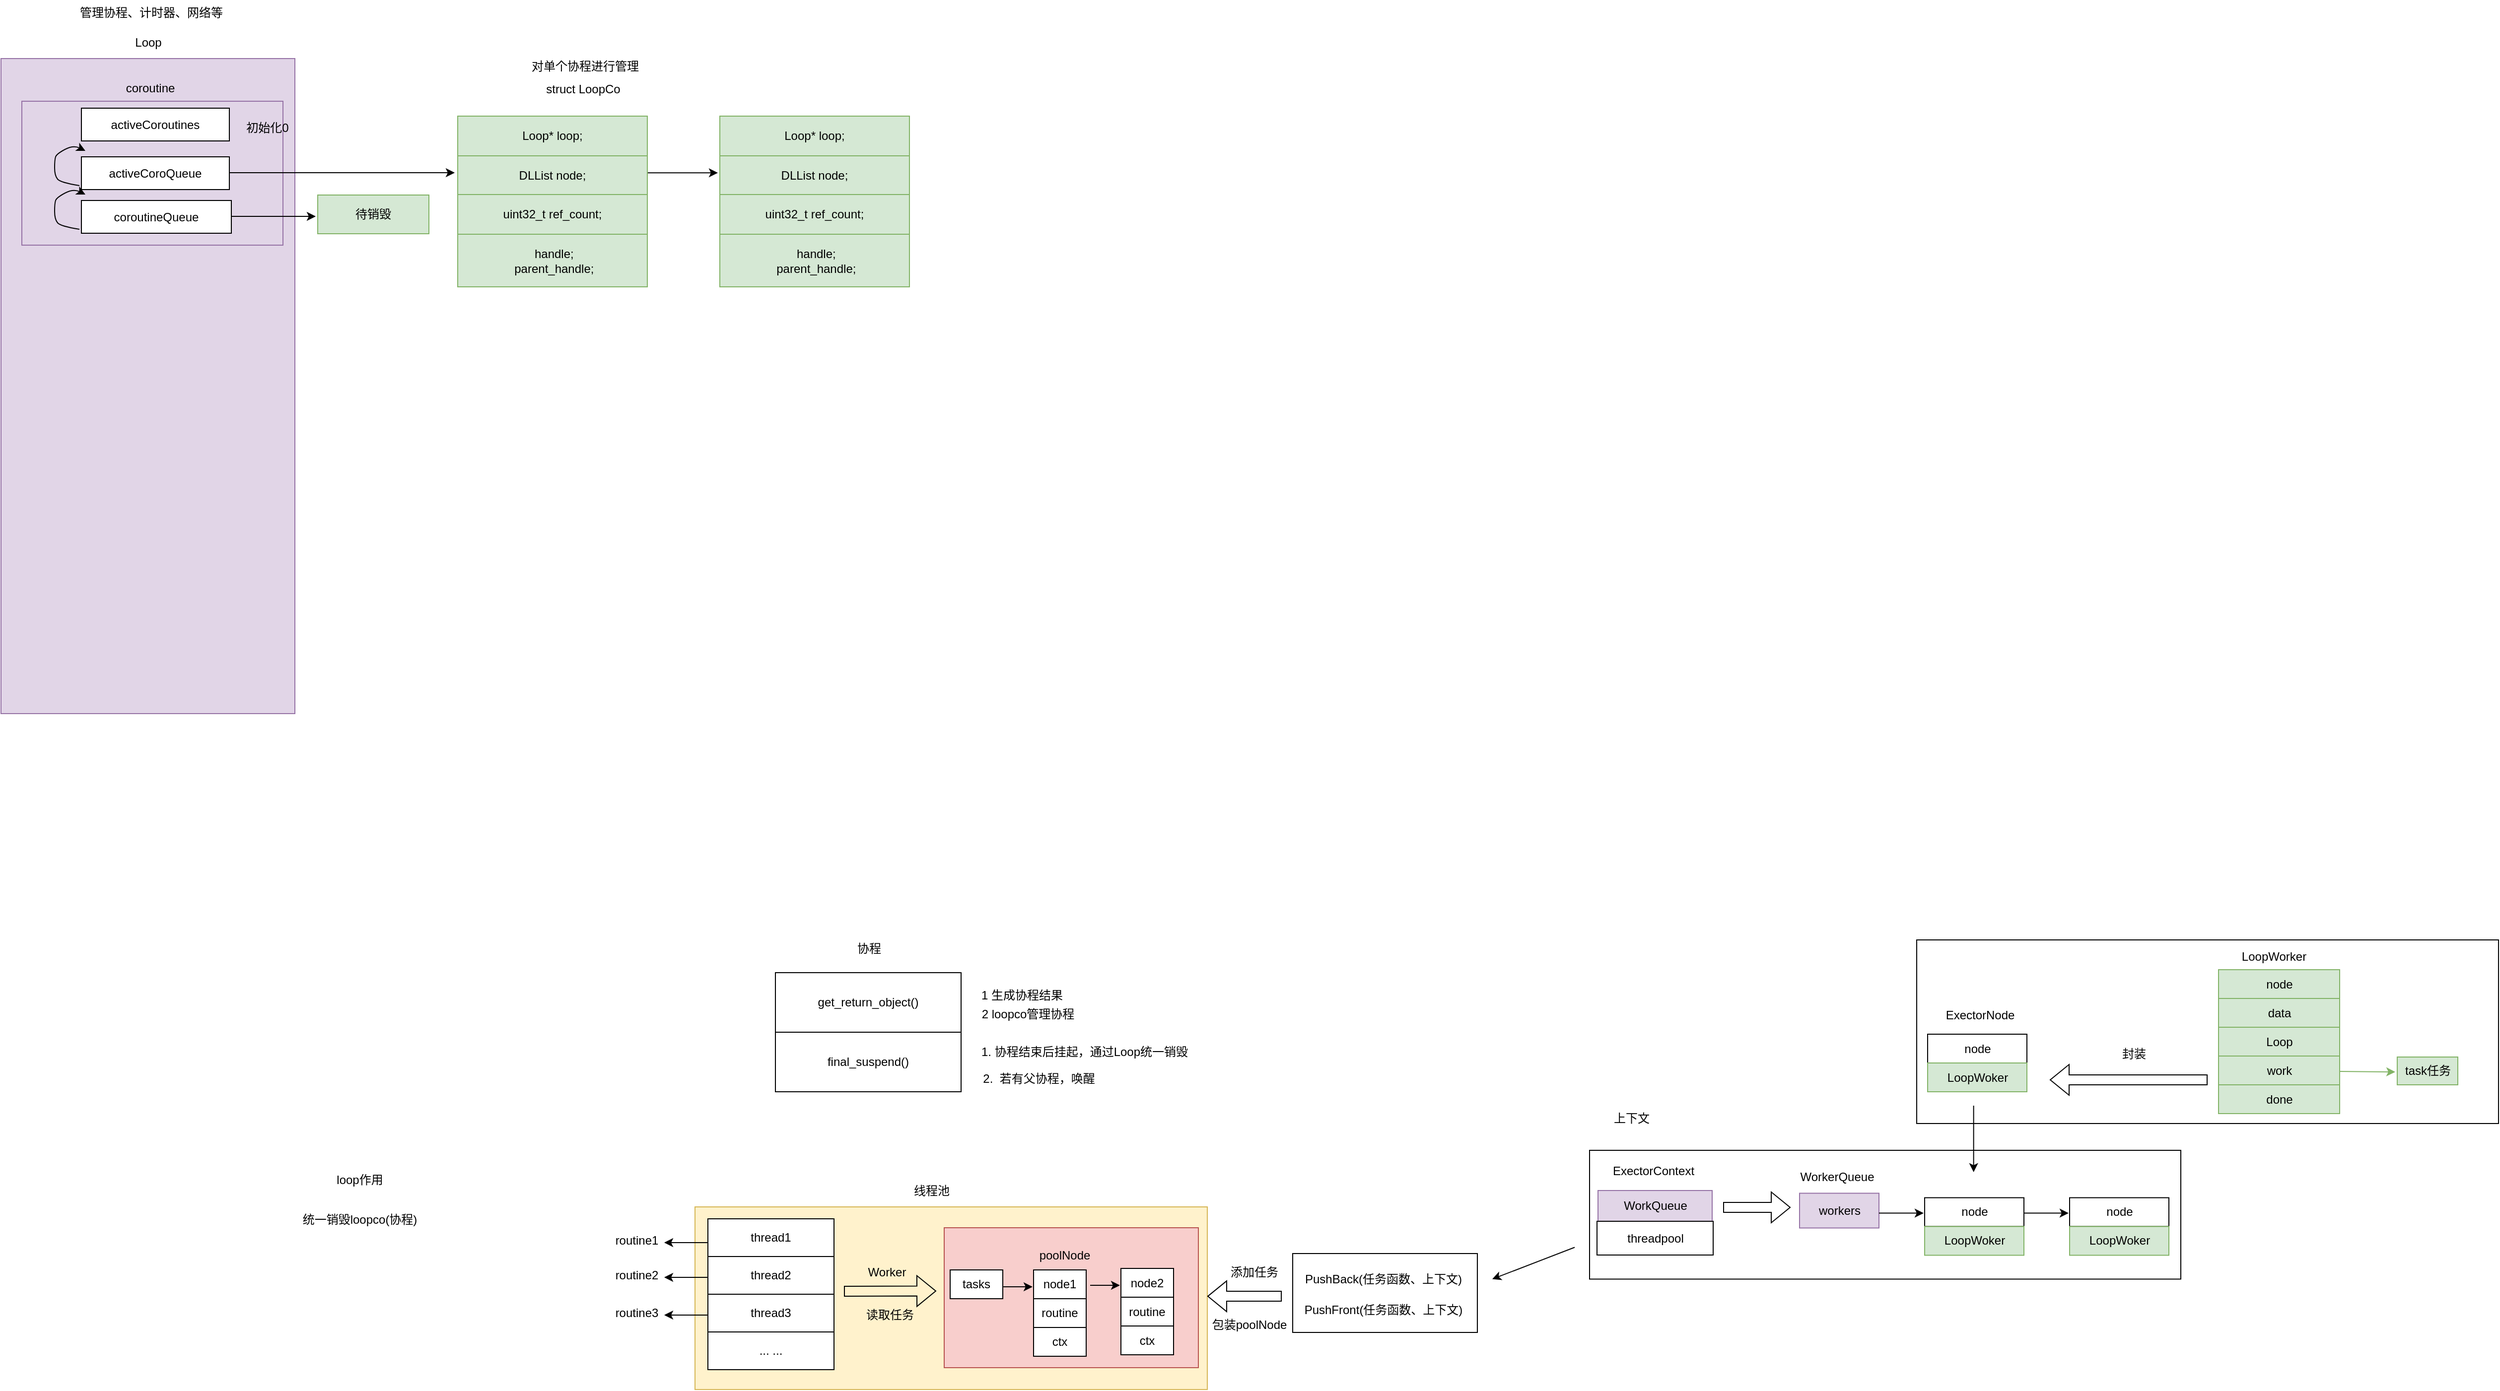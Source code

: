 <mxfile version="24.2.5" type="device">
  <diagram name="第 1 页" id="kDpwMAGy_JXWOYc4Z3X5">
    <mxGraphModel dx="2726" dy="2677" grid="0" gridSize="10" guides="1" tooltips="1" connect="1" arrows="1" fold="1" page="0" pageScale="1" pageWidth="827" pageHeight="1169" math="0" shadow="0">
      <root>
        <mxCell id="0" />
        <mxCell id="1" parent="0" />
        <mxCell id="UM-xdD_IHaC8osSIvd0_-89" value="" style="whiteSpace=wrap;html=1;" vertex="1" parent="1">
          <mxGeometry x="2166.5" y="427" width="586" height="185" as="geometry" />
        </mxCell>
        <mxCell id="UM-xdD_IHaC8osSIvd0_-88" value="" style="whiteSpace=wrap;html=1;" vertex="1" parent="1">
          <mxGeometry x="1837" y="639" width="595.5" height="129.75" as="geometry" />
        </mxCell>
        <mxCell id="UM-xdD_IHaC8osSIvd0_-58" value="" style="whiteSpace=wrap;html=1;" vertex="1" parent="1">
          <mxGeometry x="1538" y="743" width="186" height="79.5" as="geometry" />
        </mxCell>
        <mxCell id="UM-xdD_IHaC8osSIvd0_-42" value="" style="whiteSpace=wrap;html=1;fillColor=#fff2cc;strokeColor=#d6b656;" vertex="1" parent="1">
          <mxGeometry x="936" y="696" width="516" height="184" as="geometry" />
        </mxCell>
        <mxCell id="UM-xdD_IHaC8osSIvd0_-47" value="" style="whiteSpace=wrap;html=1;fillColor=#f8cecc;strokeColor=#b85450;" vertex="1" parent="1">
          <mxGeometry x="1187" y="717" width="256" height="141" as="geometry" />
        </mxCell>
        <mxCell id="OA_Rr2lVNBwTItIs_N7d-2" value="" style="whiteSpace=wrap;html=1;fillColor=#e1d5e7;strokeColor=#9673a6;" parent="1" vertex="1">
          <mxGeometry x="237" y="-461" width="296" height="660" as="geometry" />
        </mxCell>
        <mxCell id="qptfLOysjQ_-md8SZlLQ-1" value="&lt;div&gt;&lt;span style=&quot;background-color: initial;&quot;&gt;;&amp;nbsp;&lt;/span&gt;&lt;br&gt;&lt;/div&gt;&lt;div&gt;&lt;br&gt;&lt;/div&gt;" style="whiteSpace=wrap;html=1;fillColor=#e1d5e7;strokeColor=#9673a6;" parent="1" vertex="1">
          <mxGeometry x="258" y="-418" width="263" height="145" as="geometry" />
        </mxCell>
        <mxCell id="qptfLOysjQ_-md8SZlLQ-2" value="Loop" style="text;html=1;align=center;verticalAlign=middle;resizable=0;points=[];autosize=1;strokeColor=none;fillColor=none;" parent="1" vertex="1">
          <mxGeometry x="362.5" y="-490" width="45" height="26" as="geometry" />
        </mxCell>
        <mxCell id="OA_Rr2lVNBwTItIs_N7d-1" value="coroutine" style="text;html=1;align=center;verticalAlign=middle;resizable=0;points=[];autosize=1;strokeColor=none;fillColor=none;" parent="1" vertex="1">
          <mxGeometry x="353" y="-444" width="67" height="26" as="geometry" />
        </mxCell>
        <mxCell id="OA_Rr2lVNBwTItIs_N7d-5" value="struct LoopCo&lt;div&gt;&lt;br&gt;&lt;/div&gt;" style="text;html=1;align=center;verticalAlign=middle;resizable=0;points=[];autosize=1;strokeColor=none;fillColor=none;" parent="1" vertex="1">
          <mxGeometry x="776" y="-444" width="93" height="41" as="geometry" />
        </mxCell>
        <mxCell id="OA_Rr2lVNBwTItIs_N7d-6" value="管理协程、计时器、网络等" style="text;html=1;align=center;verticalAlign=middle;resizable=0;points=[];autosize=1;strokeColor=none;fillColor=none;" parent="1" vertex="1">
          <mxGeometry x="307" y="-520" width="162" height="26" as="geometry" />
        </mxCell>
        <mxCell id="OA_Rr2lVNBwTItIs_N7d-7" value="对单个协程进行管理" style="text;html=1;align=center;verticalAlign=middle;resizable=0;points=[];autosize=1;strokeColor=none;fillColor=none;" parent="1" vertex="1">
          <mxGeometry x="762" y="-466" width="126" height="26" as="geometry" />
        </mxCell>
        <mxCell id="2UoLOEMjMZglWUsTyc0v-1" value="activeCoroutines" style="whiteSpace=wrap;html=1;" parent="1" vertex="1">
          <mxGeometry x="318" y="-411" width="149" height="33" as="geometry" />
        </mxCell>
        <mxCell id="2UoLOEMjMZglWUsTyc0v-2" value="&lt;div&gt;&lt;span style=&quot;background-color: initial;&quot;&gt;activeCoroQueue&lt;/span&gt;&lt;br&gt;&lt;/div&gt;" style="whiteSpace=wrap;html=1;" parent="1" vertex="1">
          <mxGeometry x="318" y="-362" width="149" height="33" as="geometry" />
        </mxCell>
        <mxCell id="2UoLOEMjMZglWUsTyc0v-3" value="coroutineQueue" style="whiteSpace=wrap;html=1;" parent="1" vertex="1">
          <mxGeometry x="318" y="-318" width="151" height="33" as="geometry" />
        </mxCell>
        <mxCell id="2UoLOEMjMZglWUsTyc0v-4" value="" style="endArrow=classic;html=1;rounded=0;" parent="1" edge="1">
          <mxGeometry width="50" height="50" relative="1" as="geometry">
            <mxPoint x="467" y="-346" as="sourcePoint" />
            <mxPoint x="694" y="-346" as="targetPoint" />
          </mxGeometry>
        </mxCell>
        <mxCell id="2UoLOEMjMZglWUsTyc0v-5" value="" style="endArrow=classic;html=1;rounded=0;" parent="1" edge="1">
          <mxGeometry width="50" height="50" relative="1" as="geometry">
            <mxPoint x="469" y="-302" as="sourcePoint" />
            <mxPoint x="554" y="-302" as="targetPoint" />
          </mxGeometry>
        </mxCell>
        <mxCell id="2UoLOEMjMZglWUsTyc0v-8" value="初始化0" style="text;html=1;align=center;verticalAlign=middle;resizable=0;points=[];autosize=1;strokeColor=none;fillColor=none;" parent="1" vertex="1">
          <mxGeometry x="474" y="-404" width="61" height="26" as="geometry" />
        </mxCell>
        <mxCell id="2UoLOEMjMZglWUsTyc0v-10" value="" style="curved=1;endArrow=classic;html=1;rounded=0;" parent="1" edge="1">
          <mxGeometry width="50" height="50" relative="1" as="geometry">
            <mxPoint x="316" y="-333" as="sourcePoint" />
            <mxPoint x="322" y="-368" as="targetPoint" />
            <Array as="points">
              <mxPoint x="297" y="-336" />
              <mxPoint x="291" y="-343" />
              <mxPoint x="291" y="-359" />
              <mxPoint x="293" y="-365" />
              <mxPoint x="310" y="-374" />
            </Array>
          </mxGeometry>
        </mxCell>
        <mxCell id="2UoLOEMjMZglWUsTyc0v-13" value="" style="curved=1;endArrow=classic;html=1;rounded=0;" parent="1" edge="1">
          <mxGeometry width="50" height="50" relative="1" as="geometry">
            <mxPoint x="316" y="-289" as="sourcePoint" />
            <mxPoint x="322" y="-324" as="targetPoint" />
            <Array as="points">
              <mxPoint x="297" y="-292" />
              <mxPoint x="291" y="-299" />
              <mxPoint x="291" y="-315" />
              <mxPoint x="293" y="-321" />
              <mxPoint x="310" y="-330" />
            </Array>
          </mxGeometry>
        </mxCell>
        <mxCell id="UM-xdD_IHaC8osSIvd0_-2" value="" style="endArrow=classic;html=1;rounded=0;" edge="1" parent="1">
          <mxGeometry width="50" height="50" relative="1" as="geometry">
            <mxPoint x="888" y="-345.84" as="sourcePoint" />
            <mxPoint x="959" y="-345.84" as="targetPoint" />
          </mxGeometry>
        </mxCell>
        <mxCell id="UM-xdD_IHaC8osSIvd0_-3" value="Loop* loop;" style="whiteSpace=wrap;html=1;fillColor=#d5e8d4;strokeColor=#82b366;" vertex="1" parent="1">
          <mxGeometry x="697" y="-403" width="191" height="40" as="geometry" />
        </mxCell>
        <mxCell id="UM-xdD_IHaC8osSIvd0_-4" value="DLList node;" style="whiteSpace=wrap;html=1;fillColor=#d5e8d4;strokeColor=#82b366;" vertex="1" parent="1">
          <mxGeometry x="697" y="-363" width="191" height="40" as="geometry" />
        </mxCell>
        <mxCell id="UM-xdD_IHaC8osSIvd0_-5" value="uint32_t ref_count;" style="whiteSpace=wrap;html=1;fillColor=#d5e8d4;strokeColor=#82b366;" vertex="1" parent="1">
          <mxGeometry x="697" y="-324" width="191" height="40" as="geometry" />
        </mxCell>
        <mxCell id="UM-xdD_IHaC8osSIvd0_-8" value="&lt;div&gt;&amp;nbsp;handle;&lt;/div&gt;&lt;div&gt;&amp;nbsp;parent_handle;&lt;/div&gt;" style="whiteSpace=wrap;html=1;fillColor=#d5e8d4;strokeColor=#82b366;" vertex="1" parent="1">
          <mxGeometry x="697" y="-284" width="191" height="53" as="geometry" />
        </mxCell>
        <mxCell id="UM-xdD_IHaC8osSIvd0_-9" value="Loop* loop;" style="whiteSpace=wrap;html=1;fillColor=#d5e8d4;strokeColor=#82b366;" vertex="1" parent="1">
          <mxGeometry x="961" y="-403" width="191" height="40" as="geometry" />
        </mxCell>
        <mxCell id="UM-xdD_IHaC8osSIvd0_-10" value="DLList node;" style="whiteSpace=wrap;html=1;fillColor=#d5e8d4;strokeColor=#82b366;" vertex="1" parent="1">
          <mxGeometry x="961" y="-363" width="191" height="40" as="geometry" />
        </mxCell>
        <mxCell id="UM-xdD_IHaC8osSIvd0_-11" value="uint32_t ref_count;" style="whiteSpace=wrap;html=1;fillColor=#d5e8d4;strokeColor=#82b366;" vertex="1" parent="1">
          <mxGeometry x="961" y="-324" width="191" height="40" as="geometry" />
        </mxCell>
        <mxCell id="UM-xdD_IHaC8osSIvd0_-12" value="&lt;div&gt;&amp;nbsp;handle;&lt;/div&gt;&lt;div&gt;&amp;nbsp;parent_handle;&lt;/div&gt;" style="whiteSpace=wrap;html=1;fillColor=#d5e8d4;strokeColor=#82b366;" vertex="1" parent="1">
          <mxGeometry x="961" y="-284" width="191" height="53" as="geometry" />
        </mxCell>
        <mxCell id="UM-xdD_IHaC8osSIvd0_-13" value="待销毁" style="whiteSpace=wrap;html=1;fillColor=#d5e8d4;strokeColor=#82b366;" vertex="1" parent="1">
          <mxGeometry x="556" y="-323.5" width="112" height="39" as="geometry" />
        </mxCell>
        <mxCell id="UM-xdD_IHaC8osSIvd0_-14" value="loop作用&lt;div&gt;&lt;br&gt;&lt;/div&gt;" style="text;html=1;align=center;verticalAlign=middle;resizable=0;points=[];autosize=1;strokeColor=none;fillColor=none;" vertex="1" parent="1">
          <mxGeometry x="565" y="655" width="65" height="41" as="geometry" />
        </mxCell>
        <mxCell id="UM-xdD_IHaC8osSIvd0_-16" value="统一销毁loopco(协程)" style="text;html=1;align=center;verticalAlign=middle;resizable=0;points=[];autosize=1;strokeColor=none;fillColor=none;" vertex="1" parent="1">
          <mxGeometry x="531.5" y="696" width="133" height="26" as="geometry" />
        </mxCell>
        <mxCell id="UM-xdD_IHaC8osSIvd0_-18" value="get_return_object()" style="whiteSpace=wrap;html=1;" vertex="1" parent="1">
          <mxGeometry x="1017" y="460" width="187" height="60" as="geometry" />
        </mxCell>
        <mxCell id="UM-xdD_IHaC8osSIvd0_-19" value="1 生成协程结果&lt;div&gt;&lt;br&gt;&lt;/div&gt;" style="text;html=1;align=center;verticalAlign=middle;resizable=0;points=[];autosize=1;strokeColor=none;fillColor=none;" vertex="1" parent="1">
          <mxGeometry x="1215" y="469.5" width="100" height="41" as="geometry" />
        </mxCell>
        <mxCell id="UM-xdD_IHaC8osSIvd0_-20" value="2 loopco管理协程" style="text;html=1;align=center;verticalAlign=middle;resizable=0;points=[];autosize=1;strokeColor=none;fillColor=none;" vertex="1" parent="1">
          <mxGeometry x="1215" y="489" width="111" height="26" as="geometry" />
        </mxCell>
        <mxCell id="UM-xdD_IHaC8osSIvd0_-22" value="final_suspend()" style="whiteSpace=wrap;html=1;" vertex="1" parent="1">
          <mxGeometry x="1017" y="520" width="187" height="60" as="geometry" />
        </mxCell>
        <mxCell id="UM-xdD_IHaC8osSIvd0_-23" value="1. 协程结束后挂起，通过Loop统一销毁&lt;div&gt;&lt;br&gt;&lt;/div&gt;" style="text;html=1;align=center;verticalAlign=middle;resizable=0;points=[];autosize=1;strokeColor=none;fillColor=none;" vertex="1" parent="1">
          <mxGeometry x="1215" y="526" width="226" height="41" as="geometry" />
        </mxCell>
        <mxCell id="UM-xdD_IHaC8osSIvd0_-24" value="2.&amp;nbsp; 若有父协程，唤醒" style="text;html=1;align=center;verticalAlign=middle;resizable=0;points=[];autosize=1;strokeColor=none;fillColor=none;" vertex="1" parent="1">
          <mxGeometry x="1216" y="554" width="131" height="26" as="geometry" />
        </mxCell>
        <mxCell id="UM-xdD_IHaC8osSIvd0_-26" value="协程" style="text;html=1;align=center;verticalAlign=middle;resizable=0;points=[];autosize=1;strokeColor=none;fillColor=none;" vertex="1" parent="1">
          <mxGeometry x="1089.5" y="423" width="42" height="26" as="geometry" />
        </mxCell>
        <mxCell id="UM-xdD_IHaC8osSIvd0_-27" value="线程池" style="text;html=1;align=center;verticalAlign=middle;resizable=0;points=[];autosize=1;strokeColor=none;fillColor=none;" vertex="1" parent="1">
          <mxGeometry x="1147" y="667" width="54" height="26" as="geometry" />
        </mxCell>
        <mxCell id="UM-xdD_IHaC8osSIvd0_-28" value="thread1" style="whiteSpace=wrap;html=1;" vertex="1" parent="1">
          <mxGeometry x="949" y="708" width="127" height="38" as="geometry" />
        </mxCell>
        <mxCell id="UM-xdD_IHaC8osSIvd0_-29" value="thread2" style="whiteSpace=wrap;html=1;" vertex="1" parent="1">
          <mxGeometry x="949" y="746" width="127" height="38" as="geometry" />
        </mxCell>
        <mxCell id="UM-xdD_IHaC8osSIvd0_-30" value="thread3" style="whiteSpace=wrap;html=1;" vertex="1" parent="1">
          <mxGeometry x="949" y="784" width="127" height="38" as="geometry" />
        </mxCell>
        <mxCell id="UM-xdD_IHaC8osSIvd0_-31" value="... ..." style="whiteSpace=wrap;html=1;" vertex="1" parent="1">
          <mxGeometry x="949" y="822" width="127" height="38" as="geometry" />
        </mxCell>
        <mxCell id="UM-xdD_IHaC8osSIvd0_-32" value="tasks" style="whiteSpace=wrap;html=1;" vertex="1" parent="1">
          <mxGeometry x="1193" y="759.5" width="53" height="29" as="geometry" />
        </mxCell>
        <mxCell id="UM-xdD_IHaC8osSIvd0_-33" value="node1" style="whiteSpace=wrap;html=1;" vertex="1" parent="1">
          <mxGeometry x="1277" y="759.5" width="53" height="29" as="geometry" />
        </mxCell>
        <mxCell id="UM-xdD_IHaC8osSIvd0_-34" value="" style="endArrow=classic;html=1;rounded=0;" edge="1" parent="1">
          <mxGeometry width="50" height="50" relative="1" as="geometry">
            <mxPoint x="1246" y="776.5" as="sourcePoint" />
            <mxPoint x="1276" y="776.5" as="targetPoint" />
          </mxGeometry>
        </mxCell>
        <mxCell id="UM-xdD_IHaC8osSIvd0_-35" value="poolNode" style="text;html=1;align=center;verticalAlign=middle;resizable=0;points=[];autosize=1;strokeColor=none;fillColor=none;" vertex="1" parent="1">
          <mxGeometry x="1273" y="732" width="69" height="26" as="geometry" />
        </mxCell>
        <mxCell id="UM-xdD_IHaC8osSIvd0_-36" value="routine" style="whiteSpace=wrap;html=1;" vertex="1" parent="1">
          <mxGeometry x="1277" y="788.5" width="53" height="29" as="geometry" />
        </mxCell>
        <mxCell id="UM-xdD_IHaC8osSIvd0_-37" value="ctx" style="whiteSpace=wrap;html=1;" vertex="1" parent="1">
          <mxGeometry x="1277" y="817.5" width="53" height="29" as="geometry" />
        </mxCell>
        <mxCell id="UM-xdD_IHaC8osSIvd0_-38" value="node2" style="whiteSpace=wrap;html=1;" vertex="1" parent="1">
          <mxGeometry x="1365" y="758" width="53" height="29" as="geometry" />
        </mxCell>
        <mxCell id="UM-xdD_IHaC8osSIvd0_-39" value="" style="endArrow=classic;html=1;rounded=0;" edge="1" parent="1">
          <mxGeometry width="50" height="50" relative="1" as="geometry">
            <mxPoint x="1334" y="775" as="sourcePoint" />
            <mxPoint x="1364" y="775" as="targetPoint" />
          </mxGeometry>
        </mxCell>
        <mxCell id="UM-xdD_IHaC8osSIvd0_-40" value="routine" style="whiteSpace=wrap;html=1;" vertex="1" parent="1">
          <mxGeometry x="1365" y="787" width="53" height="29" as="geometry" />
        </mxCell>
        <mxCell id="UM-xdD_IHaC8osSIvd0_-41" value="ctx" style="whiteSpace=wrap;html=1;" vertex="1" parent="1">
          <mxGeometry x="1365" y="816" width="53" height="29" as="geometry" />
        </mxCell>
        <mxCell id="UM-xdD_IHaC8osSIvd0_-44" value="" style="shape=flexArrow;endArrow=classic;html=1;rounded=0;" edge="1" parent="1">
          <mxGeometry width="50" height="50" relative="1" as="geometry">
            <mxPoint x="1086" y="781" as="sourcePoint" />
            <mxPoint x="1179" y="780.72" as="targetPoint" />
          </mxGeometry>
        </mxCell>
        <mxCell id="UM-xdD_IHaC8osSIvd0_-45" value="Worker" style="text;html=1;align=center;verticalAlign=middle;resizable=0;points=[];autosize=1;strokeColor=none;fillColor=none;" vertex="1" parent="1">
          <mxGeometry x="1101" y="749" width="56" height="26" as="geometry" />
        </mxCell>
        <mxCell id="UM-xdD_IHaC8osSIvd0_-46" value="读取任务" style="text;html=1;align=center;verticalAlign=middle;resizable=0;points=[];autosize=1;strokeColor=none;fillColor=none;" vertex="1" parent="1">
          <mxGeometry x="1099" y="791.5" width="66" height="26" as="geometry" />
        </mxCell>
        <mxCell id="UM-xdD_IHaC8osSIvd0_-48" value="" style="endArrow=classic;html=1;rounded=0;" edge="1" parent="1">
          <mxGeometry width="50" height="50" relative="1" as="geometry">
            <mxPoint x="949" y="732" as="sourcePoint" />
            <mxPoint x="905" y="732" as="targetPoint" />
          </mxGeometry>
        </mxCell>
        <mxCell id="UM-xdD_IHaC8osSIvd0_-49" value="routine1" style="text;html=1;align=center;verticalAlign=middle;resizable=0;points=[];autosize=1;strokeColor=none;fillColor=none;" vertex="1" parent="1">
          <mxGeometry x="846" y="717" width="61" height="26" as="geometry" />
        </mxCell>
        <mxCell id="UM-xdD_IHaC8osSIvd0_-50" value="" style="endArrow=classic;html=1;rounded=0;" edge="1" parent="1">
          <mxGeometry width="50" height="50" relative="1" as="geometry">
            <mxPoint x="949" y="767" as="sourcePoint" />
            <mxPoint x="905" y="767" as="targetPoint" />
          </mxGeometry>
        </mxCell>
        <mxCell id="UM-xdD_IHaC8osSIvd0_-51" value="routine2" style="text;html=1;align=center;verticalAlign=middle;resizable=0;points=[];autosize=1;strokeColor=none;fillColor=none;" vertex="1" parent="1">
          <mxGeometry x="846" y="752" width="61" height="26" as="geometry" />
        </mxCell>
        <mxCell id="UM-xdD_IHaC8osSIvd0_-52" value="" style="endArrow=classic;html=1;rounded=0;" edge="1" parent="1">
          <mxGeometry width="50" height="50" relative="1" as="geometry">
            <mxPoint x="949" y="805" as="sourcePoint" />
            <mxPoint x="905" y="805" as="targetPoint" />
          </mxGeometry>
        </mxCell>
        <mxCell id="UM-xdD_IHaC8osSIvd0_-53" value="routine3" style="text;html=1;align=center;verticalAlign=middle;resizable=0;points=[];autosize=1;strokeColor=none;fillColor=none;" vertex="1" parent="1">
          <mxGeometry x="846" y="790" width="61" height="26" as="geometry" />
        </mxCell>
        <mxCell id="UM-xdD_IHaC8osSIvd0_-54" value="" style="shape=flexArrow;endArrow=classic;html=1;rounded=0;" edge="1" parent="1">
          <mxGeometry width="50" height="50" relative="1" as="geometry">
            <mxPoint x="1527" y="786.05" as="sourcePoint" />
            <mxPoint x="1452" y="786.05" as="targetPoint" />
          </mxGeometry>
        </mxCell>
        <mxCell id="UM-xdD_IHaC8osSIvd0_-55" value="PushBack(任务函数、上下文)" style="text;html=1;align=center;verticalAlign=middle;resizable=0;points=[];autosize=1;strokeColor=none;fillColor=none;" vertex="1" parent="1">
          <mxGeometry x="1541" y="756" width="176" height="26" as="geometry" />
        </mxCell>
        <mxCell id="UM-xdD_IHaC8osSIvd0_-56" value="PushFront(任务函数、上下文)" style="text;html=1;align=center;verticalAlign=middle;resizable=0;points=[];autosize=1;strokeColor=none;fillColor=none;" vertex="1" parent="1">
          <mxGeometry x="1540.5" y="787" width="177" height="26" as="geometry" />
        </mxCell>
        <mxCell id="UM-xdD_IHaC8osSIvd0_-57" value="添加任务" style="text;html=1;align=center;verticalAlign=middle;resizable=0;points=[];autosize=1;strokeColor=none;fillColor=none;" vertex="1" parent="1">
          <mxGeometry x="1466" y="749" width="66" height="26" as="geometry" />
        </mxCell>
        <mxCell id="UM-xdD_IHaC8osSIvd0_-60" value="包装poolNode" style="text;html=1;align=center;verticalAlign=middle;resizable=0;points=[];autosize=1;strokeColor=none;fillColor=none;" vertex="1" parent="1">
          <mxGeometry x="1447.5" y="802" width="93" height="26" as="geometry" />
        </mxCell>
        <mxCell id="UM-xdD_IHaC8osSIvd0_-61" value="done" style="whiteSpace=wrap;html=1;fillColor=#d5e8d4;strokeColor=#82b366;" vertex="1" parent="1">
          <mxGeometry x="2470.5" y="573" width="122" height="29" as="geometry" />
        </mxCell>
        <mxCell id="UM-xdD_IHaC8osSIvd0_-62" value="work" style="whiteSpace=wrap;html=1;fillColor=#d5e8d4;strokeColor=#82b366;" vertex="1" parent="1">
          <mxGeometry x="2470.5" y="544" width="122" height="29" as="geometry" />
        </mxCell>
        <mxCell id="UM-xdD_IHaC8osSIvd0_-63" value="Loop" style="whiteSpace=wrap;html=1;fillColor=#d5e8d4;strokeColor=#82b366;" vertex="1" parent="1">
          <mxGeometry x="2470.5" y="515" width="122" height="29" as="geometry" />
        </mxCell>
        <mxCell id="UM-xdD_IHaC8osSIvd0_-64" value="data" style="whiteSpace=wrap;html=1;fillColor=#d5e8d4;strokeColor=#82b366;" vertex="1" parent="1">
          <mxGeometry x="2470.5" y="486" width="122" height="29" as="geometry" />
        </mxCell>
        <mxCell id="UM-xdD_IHaC8osSIvd0_-65" value="node" style="whiteSpace=wrap;html=1;fillColor=#d5e8d4;strokeColor=#82b366;" vertex="1" parent="1">
          <mxGeometry x="2470.5" y="457" width="122" height="29" as="geometry" />
        </mxCell>
        <mxCell id="UM-xdD_IHaC8osSIvd0_-66" value="" style="endArrow=classic;html=1;rounded=0;fillColor=#d5e8d4;strokeColor=#82b366;" edge="1" parent="1">
          <mxGeometry width="50" height="50" relative="1" as="geometry">
            <mxPoint x="2592.5" y="559.5" as="sourcePoint" />
            <mxPoint x="2648.5" y="560" as="targetPoint" />
          </mxGeometry>
        </mxCell>
        <mxCell id="UM-xdD_IHaC8osSIvd0_-67" value="task任务" style="whiteSpace=wrap;html=1;fillColor=#d5e8d4;strokeColor=#82b366;" vertex="1" parent="1">
          <mxGeometry x="2650.5" y="545" width="61" height="28" as="geometry" />
        </mxCell>
        <mxCell id="UM-xdD_IHaC8osSIvd0_-68" value="LoopWorker" style="text;html=1;align=center;verticalAlign=middle;resizable=0;points=[];autosize=1;strokeColor=none;fillColor=none;" vertex="1" parent="1">
          <mxGeometry x="2484.5" y="431" width="83" height="26" as="geometry" />
        </mxCell>
        <mxCell id="UM-xdD_IHaC8osSIvd0_-70" value="workers" style="whiteSpace=wrap;html=1;fillColor=#e1d5e7;strokeColor=#9673a6;" vertex="1" parent="1">
          <mxGeometry x="2048.5" y="682.25" width="80" height="35" as="geometry" />
        </mxCell>
        <mxCell id="UM-xdD_IHaC8osSIvd0_-71" value="WorkerQueue" style="text;html=1;align=center;verticalAlign=middle;resizable=0;points=[];autosize=1;strokeColor=none;fillColor=none;" vertex="1" parent="1">
          <mxGeometry x="2039.5" y="652.5" width="92" height="26" as="geometry" />
        </mxCell>
        <mxCell id="UM-xdD_IHaC8osSIvd0_-72" value="" style="shape=flexArrow;endArrow=classic;html=1;rounded=0;" edge="1" parent="1">
          <mxGeometry width="50" height="50" relative="1" as="geometry">
            <mxPoint x="2459.5" y="568" as="sourcePoint" />
            <mxPoint x="2300.5" y="568" as="targetPoint" />
          </mxGeometry>
        </mxCell>
        <mxCell id="UM-xdD_IHaC8osSIvd0_-74" value="&lt;div&gt;ExectorNode&lt;/div&gt;" style="text;html=1;align=center;verticalAlign=middle;resizable=0;points=[];autosize=1;strokeColor=none;fillColor=none;" vertex="1" parent="1">
          <mxGeometry x="2186.5" y="490" width="87" height="26" as="geometry" />
        </mxCell>
        <mxCell id="UM-xdD_IHaC8osSIvd0_-75" value="node" style="whiteSpace=wrap;html=1;" vertex="1" parent="1">
          <mxGeometry x="2177.5" y="522" width="100" height="29" as="geometry" />
        </mxCell>
        <mxCell id="UM-xdD_IHaC8osSIvd0_-76" value="LoopWoker" style="whiteSpace=wrap;html=1;fillColor=#d5e8d4;strokeColor=#82b366;" vertex="1" parent="1">
          <mxGeometry x="2177.5" y="551" width="100" height="29" as="geometry" />
        </mxCell>
        <mxCell id="UM-xdD_IHaC8osSIvd0_-77" value="ExectorContext" style="text;html=1;align=center;verticalAlign=middle;resizable=0;points=[];autosize=1;strokeColor=none;fillColor=none;" vertex="1" parent="1">
          <mxGeometry x="1850.5" y="647" width="100" height="26" as="geometry" />
        </mxCell>
        <mxCell id="UM-xdD_IHaC8osSIvd0_-78" value="WorkQueue" style="whiteSpace=wrap;html=1;fillColor=#e1d5e7;strokeColor=#9673a6;" vertex="1" parent="1">
          <mxGeometry x="1845.5" y="679.5" width="115" height="31" as="geometry" />
        </mxCell>
        <mxCell id="UM-xdD_IHaC8osSIvd0_-79" value="threadpool" style="whiteSpace=wrap;html=1;" vertex="1" parent="1">
          <mxGeometry x="1844.5" y="710.5" width="117" height="34" as="geometry" />
        </mxCell>
        <mxCell id="UM-xdD_IHaC8osSIvd0_-80" value="封装" style="text;html=1;align=center;verticalAlign=middle;resizable=0;points=[];autosize=1;strokeColor=none;fillColor=none;" vertex="1" parent="1">
          <mxGeometry x="2363.5" y="529" width="42" height="26" as="geometry" />
        </mxCell>
        <mxCell id="UM-xdD_IHaC8osSIvd0_-81" value="node" style="whiteSpace=wrap;html=1;" vertex="1" parent="1">
          <mxGeometry x="2174.5" y="686.75" width="100" height="29" as="geometry" />
        </mxCell>
        <mxCell id="UM-xdD_IHaC8osSIvd0_-82" value="LoopWoker" style="whiteSpace=wrap;html=1;fillColor=#d5e8d4;strokeColor=#82b366;" vertex="1" parent="1">
          <mxGeometry x="2174.5" y="715.75" width="100" height="29" as="geometry" />
        </mxCell>
        <mxCell id="UM-xdD_IHaC8osSIvd0_-83" value="" style="endArrow=classic;html=1;rounded=0;" edge="1" parent="1">
          <mxGeometry width="50" height="50" relative="1" as="geometry">
            <mxPoint x="2128.5" y="702.25" as="sourcePoint" />
            <mxPoint x="2173.5" y="702.25" as="targetPoint" />
          </mxGeometry>
        </mxCell>
        <mxCell id="UM-xdD_IHaC8osSIvd0_-84" value="node" style="whiteSpace=wrap;html=1;" vertex="1" parent="1">
          <mxGeometry x="2320.5" y="686.75" width="100" height="29" as="geometry" />
        </mxCell>
        <mxCell id="UM-xdD_IHaC8osSIvd0_-85" value="LoopWoker" style="whiteSpace=wrap;html=1;fillColor=#d5e8d4;strokeColor=#82b366;" vertex="1" parent="1">
          <mxGeometry x="2320.5" y="715.75" width="100" height="29" as="geometry" />
        </mxCell>
        <mxCell id="UM-xdD_IHaC8osSIvd0_-86" value="" style="endArrow=classic;html=1;rounded=0;" edge="1" parent="1">
          <mxGeometry width="50" height="50" relative="1" as="geometry">
            <mxPoint x="2274.5" y="702.25" as="sourcePoint" />
            <mxPoint x="2319.5" y="702.25" as="targetPoint" />
          </mxGeometry>
        </mxCell>
        <mxCell id="UM-xdD_IHaC8osSIvd0_-87" value="" style="shape=flexArrow;endArrow=classic;html=1;rounded=0;" edge="1" parent="1">
          <mxGeometry width="50" height="50" relative="1" as="geometry">
            <mxPoint x="1971.5" y="696.5" as="sourcePoint" />
            <mxPoint x="2039.5" y="696.5" as="targetPoint" />
          </mxGeometry>
        </mxCell>
        <mxCell id="UM-xdD_IHaC8osSIvd0_-90" value="" style="endArrow=classic;html=1;rounded=0;" edge="1" parent="1">
          <mxGeometry width="50" height="50" relative="1" as="geometry">
            <mxPoint x="1822" y="736.75" as="sourcePoint" />
            <mxPoint x="1739" y="768.75" as="targetPoint" />
          </mxGeometry>
        </mxCell>
        <mxCell id="UM-xdD_IHaC8osSIvd0_-91" value="上下文" style="text;html=1;align=center;verticalAlign=middle;resizable=0;points=[];autosize=1;strokeColor=none;fillColor=none;" vertex="1" parent="1">
          <mxGeometry x="1852" y="594" width="54" height="26" as="geometry" />
        </mxCell>
        <mxCell id="UM-xdD_IHaC8osSIvd0_-92" value="" style="endArrow=classic;html=1;rounded=0;" edge="1" parent="1">
          <mxGeometry width="50" height="50" relative="1" as="geometry">
            <mxPoint x="2223.83" y="594" as="sourcePoint" />
            <mxPoint x="2223.83" y="661" as="targetPoint" />
          </mxGeometry>
        </mxCell>
      </root>
    </mxGraphModel>
  </diagram>
</mxfile>
